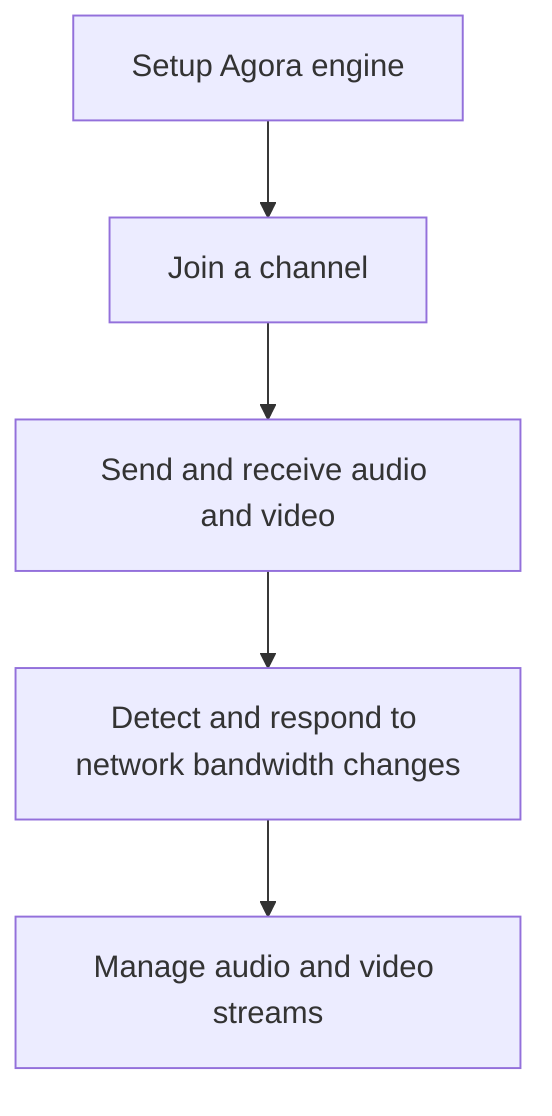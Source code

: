 flowchart TB
    setup[Setup Agora engine] --> join[Join a channel]
    join --> sendReceive[Send and receive audio and video]
    sendReceive --> detectRespond[Detect and respond to network bandwidth changes]
    detectRespond --> manage[Manage audio and video streams]